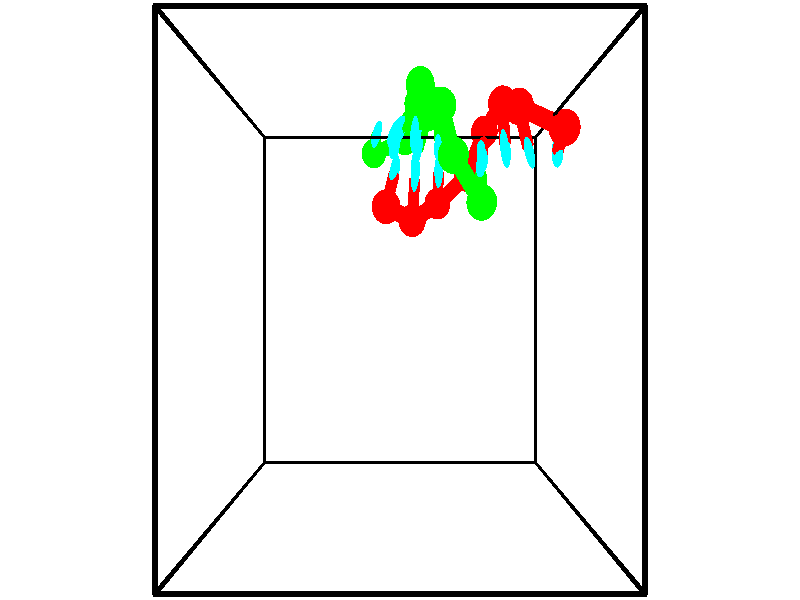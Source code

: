 // switches for output
#declare DRAW_BASES = 1; // possible values are 0, 1; only relevant for DNA ribbons
#declare DRAW_BASES_TYPE = 3; // possible values are 1, 2, 3; only relevant for DNA ribbons
#declare DRAW_FOG = 0; // set to 1 to enable fog

#include "colors.inc"

#include "transforms.inc"
background { rgb <1, 1, 1>}

#default {
   normal{
       ripples 0.25
       frequency 0.20
       turbulence 0.2
       lambda 5
   }
	finish {
		phong 0.1
		phong_size 40.
	}
}

// original window dimensions: 1024x640


// camera settings

camera {
	sky <-0, 1, 0>
	up <-0, 1, 0>
	right 1.6 * <1, 0, 0>
	location <2.5, 2.5, 11.1562>
	look_at <2.5, 2.5, 2.5>
	direction <0, 0, -8.6562>
	angle 67.0682
}


# declare cpy_camera_pos = <2.5, 2.5, 11.1562>;
# if (DRAW_FOG = 1)
fog {
	fog_type 2
	up vnormalize(cpy_camera_pos)
	color rgbt<1,1,1,0.3>
	distance 1e-5
	fog_alt 3e-3
	fog_offset 4
}
# end


// LIGHTS

# declare lum = 6;
global_settings {
	ambient_light rgb lum * <0.05, 0.05, 0.05>
	max_trace_level 15
}# declare cpy_direct_light_amount = 0.25;
light_source
{	1000 * <-1, -1, 1>,
	rgb lum * cpy_direct_light_amount
	parallel
}

light_source
{	1000 * <1, 1, -1>,
	rgb lum * cpy_direct_light_amount
	parallel
}

// strand 0

// nucleotide -1

// particle -1
sphere {
	<5.177294, 4.834264, 1.336266> 0.250000
	pigment { color rgbt <1,0,0,0> }
	no_shadow
}
cylinder {
	<5.210934, 4.725182, 0.952900>,  <5.231117, 4.659732, 0.722880>, 0.100000
	pigment { color rgbt <1,0,0,0> }
	no_shadow
}
cylinder {
	<5.210934, 4.725182, 0.952900>,  <5.177294, 4.834264, 1.336266>, 0.100000
	pigment { color rgbt <1,0,0,0> }
	no_shadow
}

// particle -1
sphere {
	<5.210934, 4.725182, 0.952900> 0.100000
	pigment { color rgbt <1,0,0,0> }
	no_shadow
}
sphere {
	0, 1
	scale<0.080000,0.200000,0.300000>
	matrix <-0.987236, -0.153349, -0.042995,
		-0.135247, 0.949798, -0.282121,
		0.084099, -0.272705, -0.958415,
		5.236164, 4.643370, 0.665376>
	pigment { color rgbt <0,1,1,0> }
	no_shadow
}
cylinder {
	<4.492599, 5.207427, 1.025214>,  <5.177294, 4.834264, 1.336266>, 0.130000
	pigment { color rgbt <1,0,0,0> }
	no_shadow
}

// nucleotide -1

// particle -1
sphere {
	<4.492599, 5.207427, 1.025214> 0.250000
	pigment { color rgbt <1,0,0,0> }
	no_shadow
}
cylinder {
	<4.636648, 4.906185, 0.804979>,  <4.723078, 4.725440, 0.672839>, 0.100000
	pigment { color rgbt <1,0,0,0> }
	no_shadow
}
cylinder {
	<4.636648, 4.906185, 0.804979>,  <4.492599, 5.207427, 1.025214>, 0.100000
	pigment { color rgbt <1,0,0,0> }
	no_shadow
}

// particle -1
sphere {
	<4.636648, 4.906185, 0.804979> 0.100000
	pigment { color rgbt <1,0,0,0> }
	no_shadow
}
sphere {
	0, 1
	scale<0.080000,0.200000,0.300000>
	matrix <-0.931807, -0.261751, -0.251439,
		0.045243, 0.603589, -0.796011,
		0.360123, -0.753105, -0.550586,
		4.744685, 4.680254, 0.639804>
	pigment { color rgbt <0,1,1,0> }
	no_shadow
}
cylinder {
	<4.326451, 5.436711, 0.365491>,  <4.492599, 5.207427, 1.025214>, 0.130000
	pigment { color rgbt <1,0,0,0> }
	no_shadow
}

// nucleotide -1

// particle -1
sphere {
	<4.326451, 5.436711, 0.365491> 0.250000
	pigment { color rgbt <1,0,0,0> }
	no_shadow
}
cylinder {
	<4.349018, 5.041592, 0.423552>,  <4.362558, 4.804520, 0.458389>, 0.100000
	pigment { color rgbt <1,0,0,0> }
	no_shadow
}
cylinder {
	<4.349018, 5.041592, 0.423552>,  <4.326451, 5.436711, 0.365491>, 0.100000
	pigment { color rgbt <1,0,0,0> }
	no_shadow
}

// particle -1
sphere {
	<4.349018, 5.041592, 0.423552> 0.100000
	pigment { color rgbt <1,0,0,0> }
	no_shadow
}
sphere {
	0, 1
	scale<0.080000,0.200000,0.300000>
	matrix <-0.911485, -0.110290, -0.396271,
		0.407445, -0.109949, -0.906587,
		0.056418, -0.987799, 0.145154,
		4.365943, 4.745252, 0.467099>
	pigment { color rgbt <0,1,1,0> }
	no_shadow
}
cylinder {
	<4.096794, 5.153045, -0.274372>,  <4.326451, 5.436711, 0.365491>, 0.130000
	pigment { color rgbt <1,0,0,0> }
	no_shadow
}

// nucleotide -1

// particle -1
sphere {
	<4.096794, 5.153045, -0.274372> 0.250000
	pigment { color rgbt <1,0,0,0> }
	no_shadow
}
cylinder {
	<4.035976, 4.884518, 0.015791>,  <3.999486, 4.723402, 0.189889>, 0.100000
	pigment { color rgbt <1,0,0,0> }
	no_shadow
}
cylinder {
	<4.035976, 4.884518, 0.015791>,  <4.096794, 5.153045, -0.274372>, 0.100000
	pigment { color rgbt <1,0,0,0> }
	no_shadow
}

// particle -1
sphere {
	<4.035976, 4.884518, 0.015791> 0.100000
	pigment { color rgbt <1,0,0,0> }
	no_shadow
}
sphere {
	0, 1
	scale<0.080000,0.200000,0.300000>
	matrix <-0.907853, -0.195304, -0.371024,
		0.390750, -0.714975, -0.579763,
		-0.152043, -0.671318, 0.725407,
		3.990364, 4.683123, 0.233413>
	pigment { color rgbt <0,1,1,0> }
	no_shadow
}
cylinder {
	<3.789709, 4.503251, -0.548021>,  <4.096794, 5.153045, -0.274372>, 0.130000
	pigment { color rgbt <1,0,0,0> }
	no_shadow
}

// nucleotide -1

// particle -1
sphere {
	<3.789709, 4.503251, -0.548021> 0.250000
	pigment { color rgbt <1,0,0,0> }
	no_shadow
}
cylinder {
	<3.700626, 4.530231, -0.159001>,  <3.647177, 4.546420, 0.074410>, 0.100000
	pigment { color rgbt <1,0,0,0> }
	no_shadow
}
cylinder {
	<3.700626, 4.530231, -0.159001>,  <3.789709, 4.503251, -0.548021>, 0.100000
	pigment { color rgbt <1,0,0,0> }
	no_shadow
}

// particle -1
sphere {
	<3.700626, 4.530231, -0.159001> 0.100000
	pigment { color rgbt <1,0,0,0> }
	no_shadow
}
sphere {
	0, 1
	scale<0.080000,0.200000,0.300000>
	matrix <-0.966641, -0.144747, -0.211315,
		0.126521, -0.987167, 0.097432,
		-0.222706, 0.067446, 0.972550,
		3.633814, 4.550467, 0.132763>
	pigment { color rgbt <0,1,1,0> }
	no_shadow
}
cylinder {
	<3.218993, 4.043238, -0.455066>,  <3.789709, 4.503251, -0.548021>, 0.130000
	pigment { color rgbt <1,0,0,0> }
	no_shadow
}

// nucleotide -1

// particle -1
sphere {
	<3.218993, 4.043238, -0.455066> 0.250000
	pigment { color rgbt <1,0,0,0> }
	no_shadow
}
cylinder {
	<3.213634, 4.289486, -0.139895>,  <3.210419, 4.437235, 0.049208>, 0.100000
	pigment { color rgbt <1,0,0,0> }
	no_shadow
}
cylinder {
	<3.213634, 4.289486, -0.139895>,  <3.218993, 4.043238, -0.455066>, 0.100000
	pigment { color rgbt <1,0,0,0> }
	no_shadow
}

// particle -1
sphere {
	<3.213634, 4.289486, -0.139895> 0.100000
	pigment { color rgbt <1,0,0,0> }
	no_shadow
}
sphere {
	0, 1
	scale<0.080000,0.200000,0.300000>
	matrix <-0.999415, 0.016562, -0.029933,
		-0.031477, -0.787869, 0.615038,
		-0.013397, 0.615620, 0.787929,
		3.209615, 4.474172, 0.096484>
	pigment { color rgbt <0,1,1,0> }
	no_shadow
}
cylinder {
	<2.721740, 3.711844, 0.102882>,  <3.218993, 4.043238, -0.455066>, 0.130000
	pigment { color rgbt <1,0,0,0> }
	no_shadow
}

// nucleotide -1

// particle -1
sphere {
	<2.721740, 3.711844, 0.102882> 0.250000
	pigment { color rgbt <1,0,0,0> }
	no_shadow
}
cylinder {
	<2.752054, 4.103374, 0.178942>,  <2.770242, 4.338293, 0.224577>, 0.100000
	pigment { color rgbt <1,0,0,0> }
	no_shadow
}
cylinder {
	<2.752054, 4.103374, 0.178942>,  <2.721740, 3.711844, 0.102882>, 0.100000
	pigment { color rgbt <1,0,0,0> }
	no_shadow
}

// particle -1
sphere {
	<2.752054, 4.103374, 0.178942> 0.100000
	pigment { color rgbt <1,0,0,0> }
	no_shadow
}
sphere {
	0, 1
	scale<0.080000,0.200000,0.300000>
	matrix <-0.996848, 0.078860, -0.008650,
		-0.023462, -0.188893, 0.981717,
		0.075784, 0.978826, 0.190148,
		2.774790, 4.397022, 0.235986>
	pigment { color rgbt <0,1,1,0> }
	no_shadow
}
cylinder {
	<2.260310, 3.846924, 0.694164>,  <2.721740, 3.711844, 0.102882>, 0.130000
	pigment { color rgbt <1,0,0,0> }
	no_shadow
}

// nucleotide -1

// particle -1
sphere {
	<2.260310, 3.846924, 0.694164> 0.250000
	pigment { color rgbt <1,0,0,0> }
	no_shadow
}
cylinder {
	<2.340027, 4.170979, 0.473634>,  <2.387857, 4.365412, 0.341316>, 0.100000
	pigment { color rgbt <1,0,0,0> }
	no_shadow
}
cylinder {
	<2.340027, 4.170979, 0.473634>,  <2.260310, 3.846924, 0.694164>, 0.100000
	pigment { color rgbt <1,0,0,0> }
	no_shadow
}

// particle -1
sphere {
	<2.340027, 4.170979, 0.473634> 0.100000
	pigment { color rgbt <1,0,0,0> }
	no_shadow
}
sphere {
	0, 1
	scale<0.080000,0.200000,0.300000>
	matrix <-0.979772, 0.154318, -0.127404,
		-0.018135, 0.565565, 0.824505,
		0.199291, 0.810138, -0.551326,
		2.399814, 4.414020, 0.308236>
	pigment { color rgbt <0,1,1,0> }
	no_shadow
}
// strand 1

// nucleotide -1

// particle -1
sphere {
	<1.960959, 5.018461, -1.293368> 0.250000
	pigment { color rgbt <0,1,0,0> }
	no_shadow
}
cylinder {
	<2.009209, 5.118629, -0.909131>,  <2.038159, 5.178730, -0.678589>, 0.100000
	pigment { color rgbt <0,1,0,0> }
	no_shadow
}
cylinder {
	<2.009209, 5.118629, -0.909131>,  <1.960959, 5.018461, -1.293368>, 0.100000
	pigment { color rgbt <0,1,0,0> }
	no_shadow
}

// particle -1
sphere {
	<2.009209, 5.118629, -0.909131> 0.100000
	pigment { color rgbt <0,1,0,0> }
	no_shadow
}
sphere {
	0, 1
	scale<0.080000,0.200000,0.300000>
	matrix <0.938301, -0.344688, -0.027968,
		0.324101, 0.904699, -0.276548,
		0.120625, 0.250421, 0.960593,
		2.045396, 5.193756, -0.620953>
	pigment { color rgbt <0,1,1,0> }
	no_shadow
}
cylinder {
	<2.601272, 5.236189, -1.266272>,  <1.960959, 5.018461, -1.293368>, 0.130000
	pigment { color rgbt <0,1,0,0> }
	no_shadow
}

// nucleotide -1

// particle -1
sphere {
	<2.601272, 5.236189, -1.266272> 0.250000
	pigment { color rgbt <0,1,0,0> }
	no_shadow
}
cylinder {
	<2.487442, 5.101490, -0.907247>,  <2.419144, 5.020671, -0.691832>, 0.100000
	pigment { color rgbt <0,1,0,0> }
	no_shadow
}
cylinder {
	<2.487442, 5.101490, -0.907247>,  <2.601272, 5.236189, -1.266272>, 0.100000
	pigment { color rgbt <0,1,0,0> }
	no_shadow
}

// particle -1
sphere {
	<2.487442, 5.101490, -0.907247> 0.100000
	pigment { color rgbt <0,1,0,0> }
	no_shadow
}
sphere {
	0, 1
	scale<0.080000,0.200000,0.300000>
	matrix <0.939500, -0.284187, 0.191249,
		0.190673, 0.897685, 0.397247,
		-0.284574, -0.336747, 0.897563,
		2.402070, 5.000466, -0.637978>
	pigment { color rgbt <0,1,1,0> }
	no_shadow
}
cylinder {
	<3.045331, 5.527505, -0.756566>,  <2.601272, 5.236189, -1.266272>, 0.130000
	pigment { color rgbt <0,1,0,0> }
	no_shadow
}

// nucleotide -1

// particle -1
sphere {
	<3.045331, 5.527505, -0.756566> 0.250000
	pigment { color rgbt <0,1,0,0> }
	no_shadow
}
cylinder {
	<2.925274, 5.159660, -0.655194>,  <2.853239, 4.938953, -0.594371>, 0.100000
	pigment { color rgbt <0,1,0,0> }
	no_shadow
}
cylinder {
	<2.925274, 5.159660, -0.655194>,  <3.045331, 5.527505, -0.756566>, 0.100000
	pigment { color rgbt <0,1,0,0> }
	no_shadow
}

// particle -1
sphere {
	<2.925274, 5.159660, -0.655194> 0.100000
	pigment { color rgbt <0,1,0,0> }
	no_shadow
}
sphere {
	0, 1
	scale<0.080000,0.200000,0.300000>
	matrix <0.949024, -0.314692, -0.017958,
		0.096267, 0.235120, 0.967187,
		-0.300144, -0.919613, 0.253429,
		2.835231, 4.883777, -0.579166>
	pigment { color rgbt <0,1,1,0> }
	no_shadow
}
cylinder {
	<2.831607, 5.532224, -0.019551>,  <3.045331, 5.527505, -0.756566>, 0.130000
	pigment { color rgbt <0,1,0,0> }
	no_shadow
}

// nucleotide -1

// particle -1
sphere {
	<2.831607, 5.532224, -0.019551> 0.250000
	pigment { color rgbt <0,1,0,0> }
	no_shadow
}
cylinder {
	<2.613663, 5.242607, 0.149631>,  <2.482896, 5.068837, 0.251139>, 0.100000
	pigment { color rgbt <0,1,0,0> }
	no_shadow
}
cylinder {
	<2.613663, 5.242607, 0.149631>,  <2.831607, 5.532224, -0.019551>, 0.100000
	pigment { color rgbt <0,1,0,0> }
	no_shadow
}

// particle -1
sphere {
	<2.613663, 5.242607, 0.149631> 0.100000
	pigment { color rgbt <0,1,0,0> }
	no_shadow
}
sphere {
	0, 1
	scale<0.080000,0.200000,0.300000>
	matrix <0.830662, -0.397140, 0.390232,
		-0.114572, 0.563953, 0.817820,
		-0.544862, -0.724041, 0.422953,
		2.450204, 5.025394, 0.276516>
	pigment { color rgbt <0,1,1,0> }
	no_shadow
}
cylinder {
	<2.850966, 5.624660, 0.669951>,  <2.831607, 5.532224, -0.019551>, 0.130000
	pigment { color rgbt <0,1,0,0> }
	no_shadow
}

// nucleotide -1

// particle -1
sphere {
	<2.850966, 5.624660, 0.669951> 0.250000
	pigment { color rgbt <0,1,0,0> }
	no_shadow
}
cylinder {
	<2.811813, 5.248222, 0.540484>,  <2.788322, 5.022360, 0.462804>, 0.100000
	pigment { color rgbt <0,1,0,0> }
	no_shadow
}
cylinder {
	<2.811813, 5.248222, 0.540484>,  <2.850966, 5.624660, 0.669951>, 0.100000
	pigment { color rgbt <0,1,0,0> }
	no_shadow
}

// particle -1
sphere {
	<2.811813, 5.248222, 0.540484> 0.100000
	pigment { color rgbt <0,1,0,0> }
	no_shadow
}
sphere {
	0, 1
	scale<0.080000,0.200000,0.300000>
	matrix <0.934978, -0.198376, 0.294047,
		-0.340933, -0.273840, 0.899320,
		-0.097881, -0.941095, -0.323667,
		2.782449, 4.965894, 0.443384>
	pigment { color rgbt <0,1,1,0> }
	no_shadow
}
cylinder {
	<3.177377, 5.180100, 1.179986>,  <2.850966, 5.624660, 0.669951>, 0.130000
	pigment { color rgbt <0,1,0,0> }
	no_shadow
}

// nucleotide -1

// particle -1
sphere {
	<3.177377, 5.180100, 1.179986> 0.250000
	pigment { color rgbt <0,1,0,0> }
	no_shadow
}
cylinder {
	<3.189636, 4.953781, 0.850396>,  <3.196992, 4.817989, 0.652642>, 0.100000
	pigment { color rgbt <0,1,0,0> }
	no_shadow
}
cylinder {
	<3.189636, 4.953781, 0.850396>,  <3.177377, 5.180100, 1.179986>, 0.100000
	pigment { color rgbt <0,1,0,0> }
	no_shadow
}

// particle -1
sphere {
	<3.189636, 4.953781, 0.850396> 0.100000
	pigment { color rgbt <0,1,0,0> }
	no_shadow
}
sphere {
	0, 1
	scale<0.080000,0.200000,0.300000>
	matrix <0.926833, -0.292551, 0.235360,
		-0.374220, -0.770900, 0.515435,
		0.030648, -0.565798, -0.823974,
		3.198831, 4.784041, 0.603204>
	pigment { color rgbt <0,1,1,0> }
	no_shadow
}
cylinder {
	<3.365231, 4.460777, 1.357073>,  <3.177377, 5.180100, 1.179986>, 0.130000
	pigment { color rgbt <0,1,0,0> }
	no_shadow
}

// nucleotide -1

// particle -1
sphere {
	<3.365231, 4.460777, 1.357073> 0.250000
	pigment { color rgbt <0,1,0,0> }
	no_shadow
}
cylinder {
	<3.452347, 4.496143, 0.968280>,  <3.504616, 4.517363, 0.735004>, 0.100000
	pigment { color rgbt <0,1,0,0> }
	no_shadow
}
cylinder {
	<3.452347, 4.496143, 0.968280>,  <3.365231, 4.460777, 1.357073>, 0.100000
	pigment { color rgbt <0,1,0,0> }
	no_shadow
}

// particle -1
sphere {
	<3.452347, 4.496143, 0.968280> 0.100000
	pigment { color rgbt <0,1,0,0> }
	no_shadow
}
sphere {
	0, 1
	scale<0.080000,0.200000,0.300000>
	matrix <0.951249, -0.242066, 0.191125,
		-0.218385, -0.966223, -0.136825,
		0.217790, 0.088416, -0.971982,
		3.517684, 4.522668, 0.676685>
	pigment { color rgbt <0,1,1,0> }
	no_shadow
}
cylinder {
	<3.842442, 3.836048, 1.248196>,  <3.365231, 4.460777, 1.357073>, 0.130000
	pigment { color rgbt <0,1,0,0> }
	no_shadow
}

// nucleotide -1

// particle -1
sphere {
	<3.842442, 3.836048, 1.248196> 0.250000
	pigment { color rgbt <0,1,0,0> }
	no_shadow
}
cylinder {
	<3.868202, 4.119034, 0.966673>,  <3.883659, 4.288826, 0.797759>, 0.100000
	pigment { color rgbt <0,1,0,0> }
	no_shadow
}
cylinder {
	<3.868202, 4.119034, 0.966673>,  <3.842442, 3.836048, 1.248196>, 0.100000
	pigment { color rgbt <0,1,0,0> }
	no_shadow
}

// particle -1
sphere {
	<3.868202, 4.119034, 0.966673> 0.100000
	pigment { color rgbt <0,1,0,0> }
	no_shadow
}
sphere {
	0, 1
	scale<0.080000,0.200000,0.300000>
	matrix <0.986410, 0.061696, 0.152278,
		0.151153, -0.704050, -0.693877,
		0.064402, 0.707465, -0.703808,
		3.887523, 4.331273, 0.755530>
	pigment { color rgbt <0,1,1,0> }
	no_shadow
}
// box output
cylinder {
	<0.000000, 0.000000, 0.000000>,  <5.000000, 0.000000, 0.000000>, 0.025000
	pigment { color rgbt <0,0,0,0> }
	no_shadow
}
cylinder {
	<0.000000, 0.000000, 0.000000>,  <0.000000, 5.000000, 0.000000>, 0.025000
	pigment { color rgbt <0,0,0,0> }
	no_shadow
}
cylinder {
	<0.000000, 0.000000, 0.000000>,  <0.000000, 0.000000, 5.000000>, 0.025000
	pigment { color rgbt <0,0,0,0> }
	no_shadow
}
cylinder {
	<5.000000, 5.000000, 5.000000>,  <0.000000, 5.000000, 5.000000>, 0.025000
	pigment { color rgbt <0,0,0,0> }
	no_shadow
}
cylinder {
	<5.000000, 5.000000, 5.000000>,  <5.000000, 0.000000, 5.000000>, 0.025000
	pigment { color rgbt <0,0,0,0> }
	no_shadow
}
cylinder {
	<5.000000, 5.000000, 5.000000>,  <5.000000, 5.000000, 0.000000>, 0.025000
	pigment { color rgbt <0,0,0,0> }
	no_shadow
}
cylinder {
	<0.000000, 0.000000, 5.000000>,  <0.000000, 5.000000, 5.000000>, 0.025000
	pigment { color rgbt <0,0,0,0> }
	no_shadow
}
cylinder {
	<0.000000, 0.000000, 5.000000>,  <5.000000, 0.000000, 5.000000>, 0.025000
	pigment { color rgbt <0,0,0,0> }
	no_shadow
}
cylinder {
	<5.000000, 5.000000, 0.000000>,  <0.000000, 5.000000, 0.000000>, 0.025000
	pigment { color rgbt <0,0,0,0> }
	no_shadow
}
cylinder {
	<5.000000, 5.000000, 0.000000>,  <5.000000, 0.000000, 0.000000>, 0.025000
	pigment { color rgbt <0,0,0,0> }
	no_shadow
}
cylinder {
	<5.000000, 0.000000, 5.000000>,  <5.000000, 0.000000, 0.000000>, 0.025000
	pigment { color rgbt <0,0,0,0> }
	no_shadow
}
cylinder {
	<0.000000, 5.000000, 0.000000>,  <0.000000, 5.000000, 5.000000>, 0.025000
	pigment { color rgbt <0,0,0,0> }
	no_shadow
}
// end of box output
